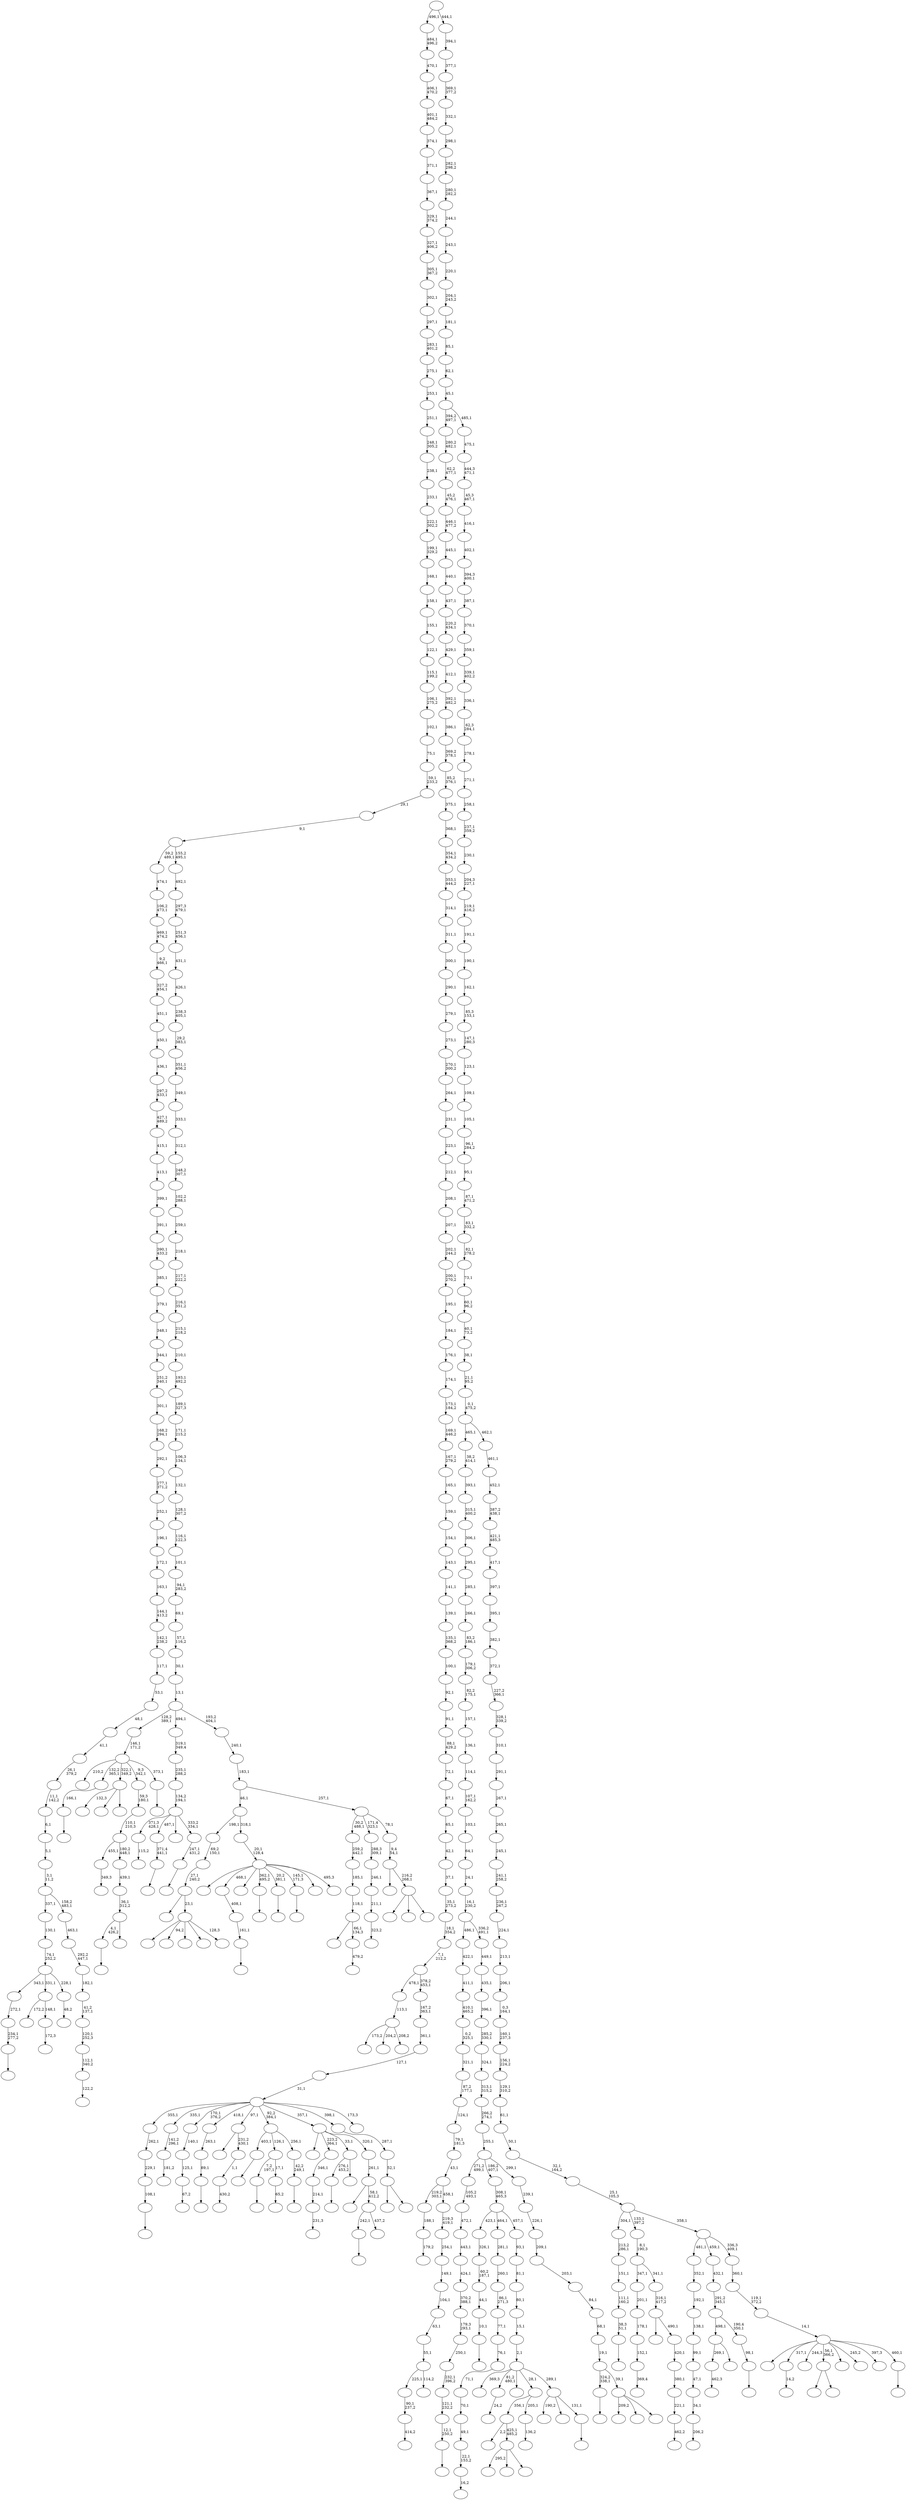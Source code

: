 digraph T {
	600 [label=""]
	599 [label=""]
	598 [label=""]
	597 [label=""]
	596 [label=""]
	595 [label=""]
	594 [label=""]
	593 [label=""]
	592 [label=""]
	591 [label=""]
	590 [label=""]
	589 [label=""]
	588 [label=""]
	587 [label=""]
	586 [label=""]
	585 [label=""]
	584 [label=""]
	583 [label=""]
	582 [label=""]
	581 [label=""]
	580 [label=""]
	579 [label=""]
	578 [label=""]
	577 [label=""]
	576 [label=""]
	575 [label=""]
	574 [label=""]
	573 [label=""]
	572 [label=""]
	571 [label=""]
	570 [label=""]
	569 [label=""]
	568 [label=""]
	567 [label=""]
	566 [label=""]
	565 [label=""]
	564 [label=""]
	563 [label=""]
	562 [label=""]
	561 [label=""]
	560 [label=""]
	559 [label=""]
	558 [label=""]
	557 [label=""]
	556 [label=""]
	555 [label=""]
	554 [label=""]
	553 [label=""]
	552 [label=""]
	551 [label=""]
	550 [label=""]
	549 [label=""]
	548 [label=""]
	547 [label=""]
	546 [label=""]
	545 [label=""]
	544 [label=""]
	543 [label=""]
	542 [label=""]
	541 [label=""]
	540 [label=""]
	539 [label=""]
	538 [label=""]
	537 [label=""]
	536 [label=""]
	535 [label=""]
	534 [label=""]
	533 [label=""]
	532 [label=""]
	531 [label=""]
	530 [label=""]
	529 [label=""]
	528 [label=""]
	527 [label=""]
	526 [label=""]
	525 [label=""]
	524 [label=""]
	523 [label=""]
	522 [label=""]
	521 [label=""]
	520 [label=""]
	519 [label=""]
	518 [label=""]
	517 [label=""]
	516 [label=""]
	515 [label=""]
	514 [label=""]
	513 [label=""]
	512 [label=""]
	511 [label=""]
	510 [label=""]
	509 [label=""]
	508 [label=""]
	507 [label=""]
	506 [label=""]
	505 [label=""]
	504 [label=""]
	503 [label=""]
	502 [label=""]
	501 [label=""]
	500 [label=""]
	499 [label=""]
	498 [label=""]
	497 [label=""]
	496 [label=""]
	495 [label=""]
	494 [label=""]
	493 [label=""]
	492 [label=""]
	491 [label=""]
	490 [label=""]
	489 [label=""]
	488 [label=""]
	487 [label=""]
	486 [label=""]
	485 [label=""]
	484 [label=""]
	483 [label=""]
	482 [label=""]
	481 [label=""]
	480 [label=""]
	479 [label=""]
	478 [label=""]
	477 [label=""]
	476 [label=""]
	475 [label=""]
	474 [label=""]
	473 [label=""]
	472 [label=""]
	471 [label=""]
	470 [label=""]
	469 [label=""]
	468 [label=""]
	467 [label=""]
	466 [label=""]
	465 [label=""]
	464 [label=""]
	463 [label=""]
	462 [label=""]
	461 [label=""]
	460 [label=""]
	459 [label=""]
	458 [label=""]
	457 [label=""]
	456 [label=""]
	455 [label=""]
	454 [label=""]
	453 [label=""]
	452 [label=""]
	451 [label=""]
	450 [label=""]
	449 [label=""]
	448 [label=""]
	447 [label=""]
	446 [label=""]
	445 [label=""]
	444 [label=""]
	443 [label=""]
	442 [label=""]
	441 [label=""]
	440 [label=""]
	439 [label=""]
	438 [label=""]
	437 [label=""]
	436 [label=""]
	435 [label=""]
	434 [label=""]
	433 [label=""]
	432 [label=""]
	431 [label=""]
	430 [label=""]
	429 [label=""]
	428 [label=""]
	427 [label=""]
	426 [label=""]
	425 [label=""]
	424 [label=""]
	423 [label=""]
	422 [label=""]
	421 [label=""]
	420 [label=""]
	419 [label=""]
	418 [label=""]
	417 [label=""]
	416 [label=""]
	415 [label=""]
	414 [label=""]
	413 [label=""]
	412 [label=""]
	411 [label=""]
	410 [label=""]
	409 [label=""]
	408 [label=""]
	407 [label=""]
	406 [label=""]
	405 [label=""]
	404 [label=""]
	403 [label=""]
	402 [label=""]
	401 [label=""]
	400 [label=""]
	399 [label=""]
	398 [label=""]
	397 [label=""]
	396 [label=""]
	395 [label=""]
	394 [label=""]
	393 [label=""]
	392 [label=""]
	391 [label=""]
	390 [label=""]
	389 [label=""]
	388 [label=""]
	387 [label=""]
	386 [label=""]
	385 [label=""]
	384 [label=""]
	383 [label=""]
	382 [label=""]
	381 [label=""]
	380 [label=""]
	379 [label=""]
	378 [label=""]
	377 [label=""]
	376 [label=""]
	375 [label=""]
	374 [label=""]
	373 [label=""]
	372 [label=""]
	371 [label=""]
	370 [label=""]
	369 [label=""]
	368 [label=""]
	367 [label=""]
	366 [label=""]
	365 [label=""]
	364 [label=""]
	363 [label=""]
	362 [label=""]
	361 [label=""]
	360 [label=""]
	359 [label=""]
	358 [label=""]
	357 [label=""]
	356 [label=""]
	355 [label=""]
	354 [label=""]
	353 [label=""]
	352 [label=""]
	351 [label=""]
	350 [label=""]
	349 [label=""]
	348 [label=""]
	347 [label=""]
	346 [label=""]
	345 [label=""]
	344 [label=""]
	343 [label=""]
	342 [label=""]
	341 [label=""]
	340 [label=""]
	339 [label=""]
	338 [label=""]
	337 [label=""]
	336 [label=""]
	335 [label=""]
	334 [label=""]
	333 [label=""]
	332 [label=""]
	331 [label=""]
	330 [label=""]
	329 [label=""]
	328 [label=""]
	327 [label=""]
	326 [label=""]
	325 [label=""]
	324 [label=""]
	323 [label=""]
	322 [label=""]
	321 [label=""]
	320 [label=""]
	319 [label=""]
	318 [label=""]
	317 [label=""]
	316 [label=""]
	315 [label=""]
	314 [label=""]
	313 [label=""]
	312 [label=""]
	311 [label=""]
	310 [label=""]
	309 [label=""]
	308 [label=""]
	307 [label=""]
	306 [label=""]
	305 [label=""]
	304 [label=""]
	303 [label=""]
	302 [label=""]
	301 [label=""]
	300 [label=""]
	299 [label=""]
	298 [label=""]
	297 [label=""]
	296 [label=""]
	295 [label=""]
	294 [label=""]
	293 [label=""]
	292 [label=""]
	291 [label=""]
	290 [label=""]
	289 [label=""]
	288 [label=""]
	287 [label=""]
	286 [label=""]
	285 [label=""]
	284 [label=""]
	283 [label=""]
	282 [label=""]
	281 [label=""]
	280 [label=""]
	279 [label=""]
	278 [label=""]
	277 [label=""]
	276 [label=""]
	275 [label=""]
	274 [label=""]
	273 [label=""]
	272 [label=""]
	271 [label=""]
	270 [label=""]
	269 [label=""]
	268 [label=""]
	267 [label=""]
	266 [label=""]
	265 [label=""]
	264 [label=""]
	263 [label=""]
	262 [label=""]
	261 [label=""]
	260 [label=""]
	259 [label=""]
	258 [label=""]
	257 [label=""]
	256 [label=""]
	255 [label=""]
	254 [label=""]
	253 [label=""]
	252 [label=""]
	251 [label=""]
	250 [label=""]
	249 [label=""]
	248 [label=""]
	247 [label=""]
	246 [label=""]
	245 [label=""]
	244 [label=""]
	243 [label=""]
	242 [label=""]
	241 [label=""]
	240 [label=""]
	239 [label=""]
	238 [label=""]
	237 [label=""]
	236 [label=""]
	235 [label=""]
	234 [label=""]
	233 [label=""]
	232 [label=""]
	231 [label=""]
	230 [label=""]
	229 [label=""]
	228 [label=""]
	227 [label=""]
	226 [label=""]
	225 [label=""]
	224 [label=""]
	223 [label=""]
	222 [label=""]
	221 [label=""]
	220 [label=""]
	219 [label=""]
	218 [label=""]
	217 [label=""]
	216 [label=""]
	215 [label=""]
	214 [label=""]
	213 [label=""]
	212 [label=""]
	211 [label=""]
	210 [label=""]
	209 [label=""]
	208 [label=""]
	207 [label=""]
	206 [label=""]
	205 [label=""]
	204 [label=""]
	203 [label=""]
	202 [label=""]
	201 [label=""]
	200 [label=""]
	199 [label=""]
	198 [label=""]
	197 [label=""]
	196 [label=""]
	195 [label=""]
	194 [label=""]
	193 [label=""]
	192 [label=""]
	191 [label=""]
	190 [label=""]
	189 [label=""]
	188 [label=""]
	187 [label=""]
	186 [label=""]
	185 [label=""]
	184 [label=""]
	183 [label=""]
	182 [label=""]
	181 [label=""]
	180 [label=""]
	179 [label=""]
	178 [label=""]
	177 [label=""]
	176 [label=""]
	175 [label=""]
	174 [label=""]
	173 [label=""]
	172 [label=""]
	171 [label=""]
	170 [label=""]
	169 [label=""]
	168 [label=""]
	167 [label=""]
	166 [label=""]
	165 [label=""]
	164 [label=""]
	163 [label=""]
	162 [label=""]
	161 [label=""]
	160 [label=""]
	159 [label=""]
	158 [label=""]
	157 [label=""]
	156 [label=""]
	155 [label=""]
	154 [label=""]
	153 [label=""]
	152 [label=""]
	151 [label=""]
	150 [label=""]
	149 [label=""]
	148 [label=""]
	147 [label=""]
	146 [label=""]
	145 [label=""]
	144 [label=""]
	143 [label=""]
	142 [label=""]
	141 [label=""]
	140 [label=""]
	139 [label=""]
	138 [label=""]
	137 [label=""]
	136 [label=""]
	135 [label=""]
	134 [label=""]
	133 [label=""]
	132 [label=""]
	131 [label=""]
	130 [label=""]
	129 [label=""]
	128 [label=""]
	127 [label=""]
	126 [label=""]
	125 [label=""]
	124 [label=""]
	123 [label=""]
	122 [label=""]
	121 [label=""]
	120 [label=""]
	119 [label=""]
	118 [label=""]
	117 [label=""]
	116 [label=""]
	115 [label=""]
	114 [label=""]
	113 [label=""]
	112 [label=""]
	111 [label=""]
	110 [label=""]
	109 [label=""]
	108 [label=""]
	107 [label=""]
	106 [label=""]
	105 [label=""]
	104 [label=""]
	103 [label=""]
	102 [label=""]
	101 [label=""]
	100 [label=""]
	99 [label=""]
	98 [label=""]
	97 [label=""]
	96 [label=""]
	95 [label=""]
	94 [label=""]
	93 [label=""]
	92 [label=""]
	91 [label=""]
	90 [label=""]
	89 [label=""]
	88 [label=""]
	87 [label=""]
	86 [label=""]
	85 [label=""]
	84 [label=""]
	83 [label=""]
	82 [label=""]
	81 [label=""]
	80 [label=""]
	79 [label=""]
	78 [label=""]
	77 [label=""]
	76 [label=""]
	75 [label=""]
	74 [label=""]
	73 [label=""]
	72 [label=""]
	71 [label=""]
	70 [label=""]
	69 [label=""]
	68 [label=""]
	67 [label=""]
	66 [label=""]
	65 [label=""]
	64 [label=""]
	63 [label=""]
	62 [label=""]
	61 [label=""]
	60 [label=""]
	59 [label=""]
	58 [label=""]
	57 [label=""]
	56 [label=""]
	55 [label=""]
	54 [label=""]
	53 [label=""]
	52 [label=""]
	51 [label=""]
	50 [label=""]
	49 [label=""]
	48 [label=""]
	47 [label=""]
	46 [label=""]
	45 [label=""]
	44 [label=""]
	43 [label=""]
	42 [label=""]
	41 [label=""]
	40 [label=""]
	39 [label=""]
	38 [label=""]
	37 [label=""]
	36 [label=""]
	35 [label=""]
	34 [label=""]
	33 [label=""]
	32 [label=""]
	31 [label=""]
	30 [label=""]
	29 [label=""]
	28 [label=""]
	27 [label=""]
	26 [label=""]
	25 [label=""]
	24 [label=""]
	23 [label=""]
	22 [label=""]
	21 [label=""]
	20 [label=""]
	19 [label=""]
	18 [label=""]
	17 [label=""]
	16 [label=""]
	15 [label=""]
	14 [label=""]
	13 [label=""]
	12 [label=""]
	11 [label=""]
	10 [label=""]
	9 [label=""]
	8 [label=""]
	7 [label=""]
	6 [label=""]
	5 [label=""]
	4 [label=""]
	3 [label=""]
	2 [label=""]
	1 [label=""]
	0 [label=""]
	598 -> 599 [label=""]
	592 -> 593 [label=""]
	586 -> 587 [label="369,4"]
	585 -> 586 [label="152,1"]
	584 -> 585 [label="178,1"]
	583 -> 584 [label="201,1"]
	581 -> 582 [label=""]
	580 -> 581 [label="108,1"]
	579 -> 580 [label="229,1"]
	578 -> 579 [label="262,1"]
	575 -> 576 [label="181,2"]
	574 -> 575 [label="141,2\n296,1"]
	572 -> 573 [label="67,2"]
	571 -> 572 [label="125,1"]
	570 -> 571 [label="140,1"]
	568 -> 569 [label="462,3"]
	566 -> 567 [label=""]
	563 -> 564 [label="115,2"]
	560 -> 568 [label="269,1"]
	560 -> 561 [label=""]
	558 -> 559 [label="349,3"]
	554 -> 555 [label=""]
	551 -> 552 [label="179,2"]
	550 -> 551 [label="188,1"]
	548 -> 549 [label=""]
	547 -> 548 [label="10,1"]
	546 -> 547 [label="44,1"]
	545 -> 546 [label="60,2\n187,1"]
	544 -> 545 [label="326,1"]
	542 -> 543 [label=""]
	541 -> 542 [label="234,1\n277,2"]
	540 -> 541 [label="272,1"]
	538 -> 539 [label="16,2"]
	537 -> 538 [label="22,1\n153,2"]
	536 -> 537 [label="49,1"]
	535 -> 536 [label="70,1"]
	534 -> 535 [label="71,1"]
	533 -> 534 [label="76,1"]
	532 -> 533 [label="77,1"]
	531 -> 532 [label="86,1\n271,3"]
	530 -> 531 [label="260,1"]
	529 -> 530 [label="281,1"]
	526 -> 527 [label=""]
	525 -> 526 [label="89,1"]
	524 -> 525 [label="263,1"]
	522 -> 523 [label="231,3"]
	521 -> 522 [label="214,1"]
	520 -> 521 [label="346,1"]
	518 -> 519 [label="206,2"]
	517 -> 518 [label="34,1"]
	516 -> 517 [label="47,1"]
	515 -> 516 [label="99,1"]
	514 -> 515 [label="138,1"]
	513 -> 514 [label="192,1"]
	512 -> 513 [label="352,1"]
	510 -> 511 [label=""]
	509 -> 510 [label="38,3\n51,1"]
	508 -> 509 [label="111,1\n160,2"]
	507 -> 508 [label="151,1"]
	506 -> 507 [label="213,2\n286,1"]
	504 -> 505 [label=""]
	501 -> 502 [label=""]
	500 -> 501 [label="161,1"]
	499 -> 500 [label="408,1"]
	495 -> 496 [label="65,2"]
	494 -> 598 [label="7,2\n197,1"]
	494 -> 495 [label="17,1"]
	492 -> 493 [label="430,2"]
	491 -> 492 [label="1,1"]
	490 -> 600 [label=""]
	490 -> 491 [label="231,2\n430,1"]
	486 -> 487 [label="24,2"]
	484 -> 485 [label=""]
	483 -> 484 [label="98,1"]
	482 -> 560 [label="498,1"]
	482 -> 483 [label="190,4\n350,1"]
	481 -> 482 [label="291,2\n345,1"]
	480 -> 481 [label="432,1"]
	477 -> 554 [label="276,1\n453,2"]
	477 -> 478 [label=""]
	475 -> 476 [label=""]
	474 -> 475 [label="42,2\n249,1"]
	473 -> 504 [label="403,1"]
	473 -> 494 [label="126,1"]
	473 -> 474 [label="256,1"]
	471 -> 472 [label=""]
	470 -> 471 [label="166,1"]
	468 -> 565 [label="132,3"]
	468 -> 553 [label=""]
	468 -> 469 [label=""]
	464 -> 566 [label="242,1"]
	464 -> 465 [label="437,2"]
	463 -> 497 [label=""]
	463 -> 464 [label="58,1\n412,2"]
	462 -> 463 [label="261,1"]
	461 -> 588 [label=""]
	461 -> 520 [label="223,2\n364,1"]
	461 -> 477 [label="33,1"]
	461 -> 462 [label="320,1"]
	458 -> 528 [label="295,2"]
	458 -> 488 [label=""]
	458 -> 459 [label=""]
	457 -> 591 [label="2,2"]
	457 -> 458 [label="425,1\n485,2"]
	455 -> 456 [label=""]
	454 -> 455 [label="12,1\n250,2"]
	453 -> 454 [label="121,1\n232,2"]
	452 -> 453 [label="232,1\n396,2"]
	451 -> 452 [label="250,1"]
	450 -> 451 [label="179,3\n293,1"]
	449 -> 450 [label="370,2\n388,1"]
	448 -> 449 [label="424,1"]
	447 -> 448 [label="443,1"]
	446 -> 447 [label="472,1"]
	445 -> 446 [label="105,2\n493,1"]
	443 -> 562 [label=""]
	443 -> 444 [label=""]
	442 -> 443 [label="52,1"]
	441 -> 442 [label="287,1"]
	438 -> 439 [label=""]
	436 -> 592 [label="4,1\n426,2"]
	436 -> 437 [label=""]
	435 -> 436 [label="36,1\n312,2"]
	434 -> 435 [label="439,1"]
	433 -> 558 [label="455,1"]
	433 -> 434 [label="180,2\n448,1"]
	432 -> 433 [label="110,1\n210,3"]
	431 -> 432 [label="59,3\n180,1"]
	429 -> 430 [label="479,2"]
	428 -> 589 [label=""]
	428 -> 429 [label="66,1\n134,3"]
	427 -> 428 [label="118,1"]
	426 -> 427 [label="185,1"]
	425 -> 426 [label="259,2\n442,1"]
	423 -> 424 [label=""]
	422 -> 489 [label="210,2"]
	422 -> 470 [label="132,2\n365,1"]
	422 -> 468 [label="322,1\n349,2"]
	422 -> 431 [label="9,3\n342,1"]
	422 -> 423 [label="373,1"]
	421 -> 422 [label="146,1\n171,2"]
	419 -> 420 [label=""]
	417 -> 418 [label="14,2"]
	415 -> 416 [label=""]
	413 -> 414 [label="136,2"]
	412 -> 457 [label="356,1"]
	412 -> 413 [label="205,1"]
	410 -> 411 [label=""]
	409 -> 410 [label="371,4\n441,1"]
	407 -> 503 [label="173,2"]
	407 -> 479 [label="204,2"]
	407 -> 408 [label="208,2"]
	406 -> 407 [label="113,1"]
	404 -> 405 [label="323,2"]
	403 -> 404 [label="211,1"]
	402 -> 403 [label="246,1"]
	401 -> 402 [label="288,3\n309,1"]
	398 -> 399 [label="172,3"]
	397 -> 557 [label="172,2"]
	397 -> 398 [label="148,1"]
	391 -> 392 [label=""]
	389 -> 393 [label=""]
	389 -> 390 [label=""]
	387 -> 388 [label=""]
	386 -> 595 [label="190,2"]
	386 -> 400 [label=""]
	386 -> 387 [label="131,1"]
	385 -> 577 [label="369,3"]
	385 -> 486 [label="81,2\n480,1"]
	385 -> 440 [label=""]
	385 -> 412 [label="28,1"]
	385 -> 386 [label="289,1"]
	384 -> 385 [label="2,1"]
	383 -> 384 [label="15,1"]
	382 -> 383 [label="80,1"]
	381 -> 382 [label="81,1"]
	380 -> 381 [label="93,1"]
	379 -> 544 [label="423,1"]
	379 -> 529 [label="464,1"]
	379 -> 380 [label="457,1"]
	378 -> 379 [label="308,1\n465,3"]
	376 -> 377 [label=""]
	375 -> 376 [label="247,1\n431,2"]
	374 -> 563 [label="371,3\n428,1"]
	374 -> 409 [label="487,1"]
	374 -> 396 [label=""]
	374 -> 375 [label="333,2\n334,1"]
	373 -> 374 [label="134,2\n194,1"]
	372 -> 373 [label="235,1\n288,2"]
	371 -> 372 [label="319,1\n349,4"]
	369 -> 370 [label="48,2"]
	368 -> 540 [label="343,1"]
	368 -> 397 [label="331,1"]
	368 -> 369 [label="228,1"]
	367 -> 368 [label="74,1\n252,2"]
	366 -> 367 [label="130,1"]
	364 -> 365 [label="122,2"]
	363 -> 364 [label="112,1\n340,2"]
	362 -> 363 [label="120,1\n252,3"]
	361 -> 362 [label="41,2\n137,1"]
	360 -> 361 [label="182,1"]
	359 -> 360 [label="292,2\n447,1"]
	358 -> 359 [label="463,1"]
	357 -> 366 [label="337,1"]
	357 -> 358 [label="158,2\n483,1"]
	356 -> 357 [label="3,1\n11,2"]
	355 -> 356 [label="5,1"]
	354 -> 355 [label="6,1"]
	353 -> 354 [label="11,1\n142,2"]
	352 -> 353 [label="26,1\n379,2"]
	351 -> 352 [label="41,1"]
	350 -> 351 [label="48,1"]
	349 -> 350 [label="53,1"]
	348 -> 349 [label="117,1"]
	347 -> 348 [label="142,1\n238,2"]
	346 -> 347 [label="144,1\n413,2"]
	345 -> 346 [label="163,1"]
	344 -> 345 [label="172,1"]
	343 -> 344 [label="196,1"]
	342 -> 343 [label="252,1"]
	341 -> 342 [label="277,1\n371,2"]
	340 -> 341 [label="292,1"]
	339 -> 340 [label="168,2\n294,1"]
	338 -> 339 [label="301,1"]
	337 -> 338 [label="251,2\n340,1"]
	336 -> 337 [label="344,1"]
	335 -> 336 [label="348,1"]
	334 -> 335 [label="379,1"]
	333 -> 334 [label="385,1"]
	332 -> 333 [label="390,1\n433,2"]
	331 -> 332 [label="391,1"]
	330 -> 331 [label="399,1"]
	329 -> 330 [label="413,1"]
	328 -> 329 [label="415,1"]
	327 -> 328 [label="427,1\n489,2"]
	326 -> 327 [label="297,2\n433,1"]
	325 -> 326 [label="436,1"]
	324 -> 325 [label="450,1"]
	323 -> 324 [label="451,1"]
	322 -> 323 [label="327,2\n454,1"]
	321 -> 322 [label="9,2\n466,1"]
	320 -> 321 [label="469,1\n474,2"]
	319 -> 320 [label="106,2\n473,1"]
	318 -> 319 [label="474,1"]
	314 -> 315 [label="414,2"]
	313 -> 314 [label="90,1\n237,2"]
	309 -> 310 [label="462,2"]
	308 -> 309 [label="221,1"]
	307 -> 308 [label="380,1"]
	306 -> 307 [label="420,1"]
	305 -> 596 [label=""]
	305 -> 306 [label="490,1"]
	304 -> 305 [label="316,1\n417,2"]
	303 -> 583 [label="347,1"]
	303 -> 304 [label="341,1"]
	302 -> 303 [label="8,1\n190,3"]
	298 -> 313 [label="225,1"]
	298 -> 299 [label="114,2"]
	297 -> 298 [label="55,1"]
	296 -> 297 [label="63,1"]
	295 -> 296 [label="104,1"]
	294 -> 295 [label="149,1"]
	293 -> 294 [label="254,1"]
	292 -> 293 [label="219,3\n419,1"]
	291 -> 550 [label="219,2\n303,1"]
	291 -> 292 [label="458,1"]
	290 -> 291 [label="43,1"]
	289 -> 290 [label="79,1\n181,3"]
	288 -> 289 [label="124,1"]
	287 -> 288 [label="87,2\n177,1"]
	286 -> 287 [label="321,1"]
	285 -> 286 [label="0,2\n325,1"]
	284 -> 285 [label="410,1\n465,2"]
	283 -> 284 [label="411,1"]
	282 -> 283 [label="422,1"]
	280 -> 556 [label=""]
	280 -> 467 [label="94,2"]
	280 -> 466 [label=""]
	280 -> 316 [label=""]
	280 -> 281 [label="128,3"]
	279 -> 394 [label=""]
	279 -> 280 [label="23,1"]
	278 -> 279 [label="27,1\n240,2"]
	277 -> 278 [label="69,2\n150,1"]
	273 -> 317 [label="209,2"]
	273 -> 275 [label=""]
	273 -> 274 [label=""]
	272 -> 415 [label="324,2\n338,1"]
	272 -> 273 [label="39,1"]
	271 -> 272 [label="19,1"]
	270 -> 271 [label="68,1"]
	269 -> 270 [label="84,1"]
	268 -> 269 [label="203,1"]
	267 -> 268 [label="209,1"]
	266 -> 267 [label="226,1"]
	265 -> 266 [label="239,1"]
	264 -> 445 [label="271,2\n499,1"]
	264 -> 378 [label="186,2\n407,1"]
	264 -> 265 [label="299,1"]
	263 -> 264 [label="255,1"]
	262 -> 263 [label="266,2\n274,1"]
	261 -> 262 [label="313,1\n315,2"]
	260 -> 261 [label="324,1"]
	259 -> 260 [label="285,2\n330,1"]
	258 -> 259 [label="396,1"]
	257 -> 258 [label="435,1"]
	256 -> 257 [label="449,1"]
	255 -> 282 [label="486,1"]
	255 -> 256 [label="336,2\n491,1"]
	254 -> 255 [label="16,1\n230,2"]
	253 -> 254 [label="24,1"]
	252 -> 253 [label="64,1"]
	251 -> 252 [label="103,1"]
	250 -> 251 [label="107,1\n162,2"]
	249 -> 250 [label="114,1"]
	248 -> 249 [label="136,1"]
	247 -> 248 [label="157,1"]
	246 -> 247 [label="82,2\n175,1"]
	245 -> 246 [label="179,1\n306,2"]
	244 -> 245 [label="83,2\n186,1"]
	243 -> 244 [label="266,1"]
	242 -> 243 [label="285,1"]
	241 -> 242 [label="295,1"]
	240 -> 241 [label="306,1"]
	239 -> 240 [label="315,1\n400,2"]
	238 -> 239 [label="393,1"]
	237 -> 238 [label="38,2\n414,1"]
	235 -> 594 [label=""]
	235 -> 499 [label="468,1"]
	235 -> 460 [label=""]
	235 -> 438 [label="362,1\n495,2"]
	235 -> 419 [label="20,2\n381,1"]
	235 -> 391 [label="145,1\n171,3"]
	235 -> 276 [label=""]
	235 -> 236 [label="495,3"]
	234 -> 235 [label="20,1\n128,4"]
	233 -> 277 [label="198,1"]
	233 -> 234 [label="318,1"]
	231 -> 597 [label=""]
	231 -> 498 [label=""]
	231 -> 232 [label=""]
	230 -> 301 [label=""]
	230 -> 231 [label="216,2\n268,1"]
	229 -> 230 [label="9,4\n54,1"]
	228 -> 425 [label="30,2\n488,1"]
	228 -> 401 [label="171,4\n323,1"]
	228 -> 229 [label="78,1"]
	227 -> 233 [label="46,1"]
	227 -> 228 [label="257,1"]
	226 -> 227 [label="183,1"]
	225 -> 226 [label="240,1"]
	224 -> 421 [label="128,2\n389,1"]
	224 -> 371 [label="494,1"]
	224 -> 225 [label="193,2\n404,1"]
	223 -> 224 [label="13,1"]
	222 -> 223 [label="30,1"]
	221 -> 222 [label="57,1\n116,2"]
	220 -> 221 [label="69,1"]
	219 -> 220 [label="94,1\n283,2"]
	218 -> 219 [label="101,1"]
	217 -> 218 [label="116,1\n122,3"]
	216 -> 217 [label="128,1\n307,2"]
	215 -> 216 [label="132,1"]
	214 -> 215 [label="106,3\n134,1"]
	213 -> 214 [label="171,1\n215,2"]
	212 -> 213 [label="189,1\n327,3"]
	211 -> 212 [label="193,1\n492,2"]
	210 -> 211 [label="210,1"]
	209 -> 210 [label="215,1\n218,2"]
	208 -> 209 [label="216,1\n351,2"]
	207 -> 208 [label="217,1\n222,2"]
	206 -> 207 [label="218,1"]
	205 -> 206 [label="259,1"]
	204 -> 205 [label="102,2\n288,1"]
	203 -> 204 [label="248,2\n307,1"]
	202 -> 203 [label="312,1"]
	201 -> 202 [label="333,1"]
	200 -> 201 [label="349,1"]
	199 -> 200 [label="351,1\n456,2"]
	198 -> 199 [label="29,2\n383,1"]
	197 -> 198 [label="238,3\n405,1"]
	196 -> 197 [label="426,1"]
	195 -> 196 [label="431,1"]
	194 -> 195 [label="251,3\n456,1"]
	193 -> 194 [label="297,3\n479,1"]
	192 -> 193 [label="492,1"]
	191 -> 318 [label="59,2\n489,1"]
	191 -> 192 [label="155,2\n495,1"]
	190 -> 191 [label="9,1"]
	189 -> 190 [label="29,1"]
	188 -> 189 [label="59,1\n233,2"]
	187 -> 188 [label="75,1"]
	186 -> 187 [label="102,1"]
	185 -> 186 [label="106,1\n275,2"]
	184 -> 185 [label="115,1\n199,2"]
	183 -> 184 [label="122,1"]
	182 -> 183 [label="155,1"]
	181 -> 182 [label="158,1"]
	180 -> 181 [label="168,1"]
	179 -> 180 [label="199,1\n329,2"]
	178 -> 179 [label="222,1\n302,2"]
	177 -> 178 [label="233,1"]
	176 -> 177 [label="238,1"]
	175 -> 176 [label="248,1\n305,2"]
	174 -> 175 [label="251,1"]
	173 -> 174 [label="253,1"]
	172 -> 173 [label="275,1"]
	171 -> 172 [label="283,1\n401,2"]
	170 -> 171 [label="297,1"]
	169 -> 170 [label="302,1"]
	168 -> 169 [label="305,1\n367,2"]
	167 -> 168 [label="327,1\n406,2"]
	166 -> 167 [label="329,1\n374,2"]
	165 -> 166 [label="367,1"]
	164 -> 165 [label="371,1"]
	163 -> 164 [label="374,1"]
	162 -> 163 [label="401,1\n484,2"]
	161 -> 162 [label="406,1\n470,2"]
	160 -> 161 [label="470,1"]
	159 -> 160 [label="484,1\n496,2"]
	157 -> 578 [label="355,1"]
	157 -> 574 [label="335,1"]
	157 -> 570 [label="170,1\n376,2"]
	157 -> 524 [label="418,1"]
	157 -> 490 [label="97,1"]
	157 -> 473 [label="92,2\n384,1"]
	157 -> 461 [label="357,1"]
	157 -> 441 [label="398,1"]
	157 -> 158 [label="173,3"]
	156 -> 157 [label="31,1"]
	155 -> 156 [label="127,1"]
	154 -> 155 [label="361,1"]
	153 -> 154 [label="167,2\n363,1"]
	152 -> 406 [label="478,1"]
	152 -> 153 [label="378,2\n453,1"]
	151 -> 152 [label="7,1\n212,2"]
	150 -> 151 [label="18,1\n354,2"]
	149 -> 150 [label="35,1\n273,2"]
	148 -> 149 [label="37,1"]
	147 -> 148 [label="42,1"]
	146 -> 147 [label="65,1"]
	145 -> 146 [label="67,1"]
	144 -> 145 [label="72,1"]
	143 -> 144 [label="88,1\n429,2"]
	142 -> 143 [label="91,1"]
	141 -> 142 [label="92,1"]
	140 -> 141 [label="100,1"]
	139 -> 140 [label="135,1\n368,2"]
	138 -> 139 [label="139,1"]
	137 -> 138 [label="141,1"]
	136 -> 137 [label="143,1"]
	135 -> 136 [label="154,1"]
	134 -> 135 [label="159,1"]
	133 -> 134 [label="165,1"]
	132 -> 133 [label="167,1\n279,2"]
	131 -> 132 [label="169,1\n446,2"]
	130 -> 131 [label="173,1\n184,2"]
	129 -> 130 [label="174,1"]
	128 -> 129 [label="176,1"]
	127 -> 128 [label="184,1"]
	126 -> 127 [label="195,1"]
	125 -> 126 [label="200,1\n270,2"]
	124 -> 125 [label="202,1\n244,2"]
	123 -> 124 [label="207,1"]
	122 -> 123 [label="208,1"]
	121 -> 122 [label="212,1"]
	120 -> 121 [label="223,1"]
	119 -> 120 [label="231,1"]
	118 -> 119 [label="264,1"]
	117 -> 118 [label="270,1\n300,2"]
	116 -> 117 [label="273,1"]
	115 -> 116 [label="279,1"]
	114 -> 115 [label="290,1"]
	113 -> 114 [label="300,1"]
	112 -> 113 [label="311,1"]
	111 -> 112 [label="314,1"]
	110 -> 111 [label="353,1\n444,2"]
	109 -> 110 [label="354,1\n434,2"]
	108 -> 109 [label="368,1"]
	107 -> 108 [label="375,1"]
	106 -> 107 [label="85,2\n376,1"]
	105 -> 106 [label="369,2\n378,1"]
	104 -> 105 [label="386,1"]
	103 -> 104 [label="392,1\n482,2"]
	102 -> 103 [label="412,1"]
	101 -> 102 [label="429,1"]
	100 -> 101 [label="220,2\n434,1"]
	99 -> 100 [label="437,1"]
	98 -> 99 [label="440,1"]
	97 -> 98 [label="445,1"]
	96 -> 97 [label="446,1\n477,2"]
	95 -> 96 [label="45,2\n476,1"]
	94 -> 95 [label="62,2\n477,1"]
	93 -> 94 [label="280,2\n482,1"]
	91 -> 92 [label=""]
	90 -> 590 [label=""]
	90 -> 417 [label="317,1"]
	90 -> 395 [label="244,3"]
	90 -> 389 [label="56,1\n366,2"]
	90 -> 312 [label=""]
	90 -> 311 [label="245,2"]
	90 -> 300 [label="397,3"]
	90 -> 91 [label="460,1"]
	89 -> 90 [label="14,1"]
	88 -> 89 [label="119,1\n372,2"]
	87 -> 88 [label="360,1"]
	86 -> 512 [label="481,1"]
	86 -> 480 [label="459,1"]
	86 -> 87 [label="336,3\n409,1"]
	85 -> 506 [label="304,1"]
	85 -> 302 [label="133,1\n397,2"]
	85 -> 86 [label="358,1"]
	84 -> 85 [label="25,1\n105,3"]
	83 -> 84 [label="32,1\n164,2"]
	82 -> 83 [label="50,1"]
	81 -> 82 [label="61,1"]
	80 -> 81 [label="129,1\n310,2"]
	79 -> 80 [label="156,1\n224,2"]
	78 -> 79 [label="160,1\n237,3"]
	77 -> 78 [label="0,3\n164,1"]
	76 -> 77 [label="206,1"]
	75 -> 76 [label="213,1"]
	74 -> 75 [label="224,1"]
	73 -> 74 [label="236,1\n267,2"]
	72 -> 73 [label="241,1\n258,2"]
	71 -> 72 [label="245,1"]
	70 -> 71 [label="265,1"]
	69 -> 70 [label="267,1"]
	68 -> 69 [label="291,1"]
	67 -> 68 [label="310,1"]
	66 -> 67 [label="328,1\n339,2"]
	65 -> 66 [label="227,2\n366,1"]
	64 -> 65 [label="372,1"]
	63 -> 64 [label="382,1"]
	62 -> 63 [label="395,1"]
	61 -> 62 [label="397,1"]
	60 -> 61 [label="417,1"]
	59 -> 60 [label="421,1\n485,3"]
	58 -> 59 [label="387,2\n438,1"]
	57 -> 58 [label="452,1"]
	56 -> 57 [label="461,1"]
	55 -> 237 [label="465,1"]
	55 -> 56 [label="462,1"]
	54 -> 55 [label="0,1\n475,2"]
	53 -> 54 [label="21,1\n95,2"]
	52 -> 53 [label="38,1"]
	51 -> 52 [label="40,1\n73,2"]
	50 -> 51 [label="60,1\n96,2"]
	49 -> 50 [label="73,1"]
	48 -> 49 [label="82,1\n278,2"]
	47 -> 48 [label="83,1\n332,2"]
	46 -> 47 [label="87,1\n471,2"]
	45 -> 46 [label="95,1"]
	44 -> 45 [label="96,1\n284,2"]
	43 -> 44 [label="105,1"]
	42 -> 43 [label="109,1"]
	41 -> 42 [label="123,1"]
	40 -> 41 [label="147,1\n280,3"]
	39 -> 40 [label="85,3\n153,1"]
	38 -> 39 [label="162,1"]
	37 -> 38 [label="190,1"]
	36 -> 37 [label="191,1"]
	35 -> 36 [label="219,1\n416,2"]
	34 -> 35 [label="204,3\n227,1"]
	33 -> 34 [label="230,1"]
	32 -> 33 [label="237,1\n359,2"]
	31 -> 32 [label="258,1"]
	30 -> 31 [label="271,1"]
	29 -> 30 [label="278,1"]
	28 -> 29 [label="62,3\n284,1"]
	27 -> 28 [label="336,1"]
	26 -> 27 [label="339,1\n402,2"]
	25 -> 26 [label="359,1"]
	24 -> 25 [label="370,1"]
	23 -> 24 [label="387,1"]
	22 -> 23 [label="394,3\n400,1"]
	21 -> 22 [label="402,1"]
	20 -> 21 [label="416,1"]
	19 -> 20 [label="45,3\n467,1"]
	18 -> 19 [label="444,3\n471,1"]
	17 -> 18 [label="475,1"]
	16 -> 93 [label="394,2\n497,1"]
	16 -> 17 [label="485,1"]
	15 -> 16 [label="45,1"]
	14 -> 15 [label="62,1"]
	13 -> 14 [label="85,1"]
	12 -> 13 [label="181,1"]
	11 -> 12 [label="204,1\n243,2"]
	10 -> 11 [label="220,1"]
	9 -> 10 [label="243,1"]
	8 -> 9 [label="244,1"]
	7 -> 8 [label="280,1\n282,2"]
	6 -> 7 [label="282,1\n298,2"]
	5 -> 6 [label="298,1"]
	4 -> 5 [label="332,1"]
	3 -> 4 [label="369,1\n377,2"]
	2 -> 3 [label="377,1"]
	1 -> 2 [label="394,1"]
	0 -> 159 [label="496,1"]
	0 -> 1 [label="444,1"]
}
